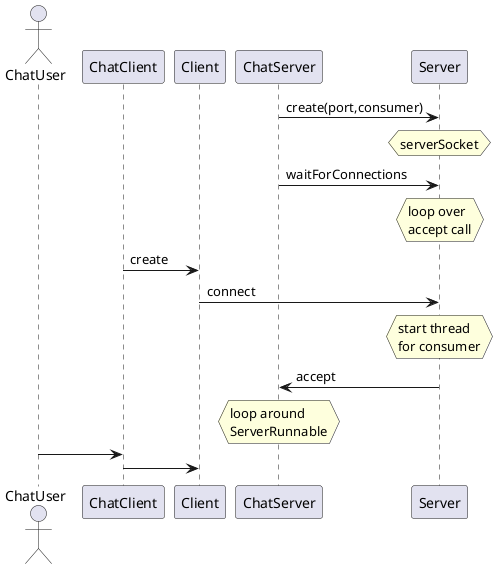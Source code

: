 @startuml

actor ChatUser
participant ChatClient
participant Client
participant ChatServer
participant Server

ChatServer -> Server: create(port,consumer)
hnote over Server: serverSocket
ChatServer -> Server: waitForConnections
hnote over Server: loop over\naccept call
ChatClient -> Client: create
Client -> Server: connect
hnote over Server: start thread\nfor consumer
Server -> ChatServer: accept
hnote over ChatServer: loop around\nServerRunnable
 

ChatUser -> ChatClient
ChatClient -> Client

@enduml